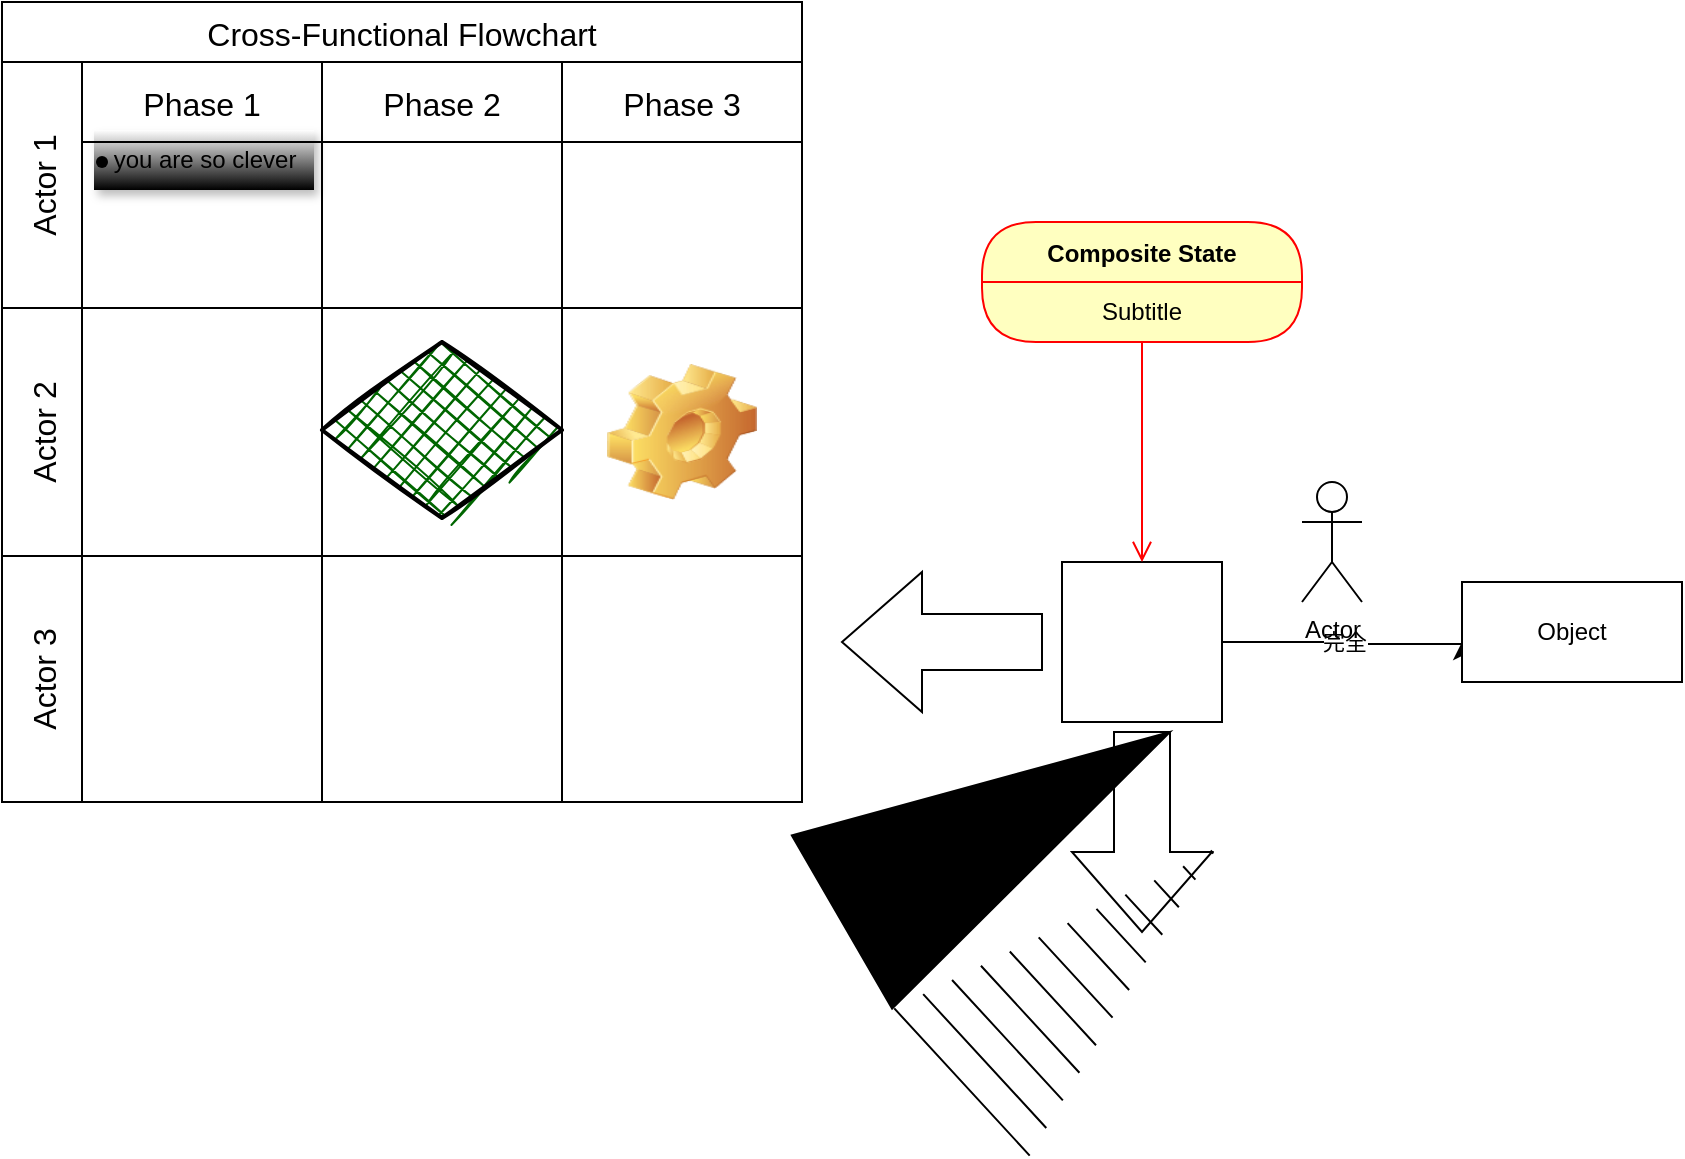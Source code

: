 <mxfile version="24.6.5" type="github">
  <diagram name="第 1 页" id="_B7B0oUs-S5gSMZ17LwN">
    <mxGraphModel dx="1846" dy="705" grid="1" gridSize="10" guides="1" tooltips="1" connect="1" arrows="1" fold="1" page="1" pageScale="1" pageWidth="827" pageHeight="1169" math="0" shadow="0">
      <root>
        <mxCell id="0" />
        <mxCell id="1" parent="0" />
        <mxCell id="XM1wub6FH8FJkrIBR4B5-11" style="edgeStyle=orthogonalEdgeStyle;rounded=0;orthogonalLoop=1;jettySize=auto;html=1;" edge="1" parent="1" source="XM1wub6FH8FJkrIBR4B5-10">
          <mxGeometry relative="1" as="geometry">
            <mxPoint x="570" y="360" as="targetPoint" />
            <Array as="points">
              <mxPoint x="510" y="360" />
              <mxPoint x="510" y="361" />
            </Array>
          </mxGeometry>
        </mxCell>
        <mxCell id="XM1wub6FH8FJkrIBR4B5-12" value="Text" style="edgeLabel;html=1;align=center;verticalAlign=middle;resizable=0;points=[];" vertex="1" connectable="0" parent="XM1wub6FH8FJkrIBR4B5-11">
          <mxGeometry x="0.017" relative="1" as="geometry">
            <mxPoint as="offset" />
          </mxGeometry>
        </mxCell>
        <mxCell id="XM1wub6FH8FJkrIBR4B5-13" value="完全" style="edgeLabel;html=1;align=center;verticalAlign=middle;resizable=0;points=[];" vertex="1" connectable="0" parent="XM1wub6FH8FJkrIBR4B5-11">
          <mxGeometry x="-0.017" relative="1" as="geometry">
            <mxPoint x="1" as="offset" />
          </mxGeometry>
        </mxCell>
        <mxCell id="XM1wub6FH8FJkrIBR4B5-10" value="" style="whiteSpace=wrap;html=1;aspect=fixed;" vertex="1" parent="1">
          <mxGeometry x="370" y="320" width="80" height="80" as="geometry" />
        </mxCell>
        <mxCell id="XM1wub6FH8FJkrIBR4B5-14" value="Actor" style="shape=umlActor;verticalLabelPosition=bottom;verticalAlign=top;html=1;outlineConnect=0;" vertex="1" parent="1">
          <mxGeometry x="490" y="280" width="30" height="60" as="geometry" />
        </mxCell>
        <mxCell id="XM1wub6FH8FJkrIBR4B5-15" value="Object" style="html=1;whiteSpace=wrap;" vertex="1" parent="1">
          <mxGeometry x="570" y="330" width="110" height="50" as="geometry" />
        </mxCell>
        <mxCell id="XM1wub6FH8FJkrIBR4B5-39" value="you are so clever" style="text;html=1;align=center;verticalAlign=middle;resizable=0;points=[];autosize=1;fillColor=default;strokeColor=none;gradientColor=default;shadow=1;" vertex="1" parent="1">
          <mxGeometry x="-114" y="104" width="110" height="30" as="geometry" />
        </mxCell>
        <mxCell id="XM1wub6FH8FJkrIBR4B5-16" value="Composite State" style="swimlane;fontStyle=1;align=center;verticalAlign=middle;childLayout=stackLayout;horizontal=1;startSize=30;horizontalStack=0;resizeParent=0;resizeLast=1;container=0;fontColor=#000000;collapsible=0;rounded=1;arcSize=30;strokeColor=#ff0000;fillColor=#ffffc0;swimlaneFillColor=#ffffc0;dropTarget=0;" vertex="1" parent="1">
          <mxGeometry x="330" y="150" width="160" height="60" as="geometry" />
        </mxCell>
        <mxCell id="XM1wub6FH8FJkrIBR4B5-17" value="Subtitle" style="text;html=1;strokeColor=none;fillColor=none;align=center;verticalAlign=middle;spacingLeft=4;spacingRight=4;whiteSpace=wrap;overflow=hidden;rotatable=0;fontColor=#000000;" vertex="1" parent="XM1wub6FH8FJkrIBR4B5-16">
          <mxGeometry y="30" width="160" height="30" as="geometry" />
        </mxCell>
        <mxCell id="XM1wub6FH8FJkrIBR4B5-18" value="" style="edgeStyle=orthogonalEdgeStyle;html=1;verticalAlign=bottom;endArrow=open;endSize=8;strokeColor=#ff0000;rounded=0;" edge="1" source="XM1wub6FH8FJkrIBR4B5-16" parent="1">
          <mxGeometry relative="1" as="geometry">
            <mxPoint x="410" y="320" as="targetPoint" />
          </mxGeometry>
        </mxCell>
        <mxCell id="XM1wub6FH8FJkrIBR4B5-19" value="" style="html=1;shadow=0;dashed=0;align=center;verticalAlign=middle;shape=mxgraph.arrows2.arrow;dy=0.6;dx=40;flipH=1;notch=0;" vertex="1" parent="1">
          <mxGeometry x="260" y="325" width="100" height="70" as="geometry" />
        </mxCell>
        <mxCell id="XM1wub6FH8FJkrIBR4B5-20" value="" style="html=1;shadow=0;dashed=0;align=center;verticalAlign=middle;shape=mxgraph.arrows2.arrow;dy=0.6;dx=40;flipH=1;notch=0;rotation=-90;" vertex="1" parent="1">
          <mxGeometry x="360" y="420" width="100" height="70" as="geometry" />
        </mxCell>
        <mxCell id="XM1wub6FH8FJkrIBR4B5-21" value="" style="shape=mxgraph.arrows2.wedgeArrow;html=1;bendable=0;startWidth=50;fillColor=strokeColor;defaultFillColor=invert;defaultGradientColor=invert;rounded=0;entryX=0;entryY=0;entryDx=0;entryDy=49;entryPerimeter=0;" edge="1" parent="1" target="XM1wub6FH8FJkrIBR4B5-20">
          <mxGeometry width="100" height="100" relative="1" as="geometry">
            <mxPoint x="260" y="500" as="sourcePoint" />
            <mxPoint x="360" y="400" as="targetPoint" />
          </mxGeometry>
        </mxCell>
        <mxCell id="XM1wub6FH8FJkrIBR4B5-22" value="" style="shape=mxgraph.arrows2.wedgeArrowDashed2;html=1;bendable=0;startWidth=50;stepSize=15;rounded=0;entryX=0;entryY=0;entryDx=60;entryDy=70;entryPerimeter=0;" edge="1" parent="1" target="XM1wub6FH8FJkrIBR4B5-20">
          <mxGeometry width="100" height="100" relative="1" as="geometry">
            <mxPoint x="320" y="580" as="sourcePoint" />
            <mxPoint x="420" y="480" as="targetPoint" />
          </mxGeometry>
        </mxCell>
        <mxCell id="XM1wub6FH8FJkrIBR4B5-23" value="Cross-Functional Flowchart" style="shape=table;childLayout=tableLayout;startSize=30;collapsible=0;recursiveResize=0;expand=0;fontSize=16;" vertex="1" parent="1">
          <mxGeometry x="-160" y="40" width="400" height="400" as="geometry" />
        </mxCell>
        <mxCell id="XM1wub6FH8FJkrIBR4B5-24" value="Actor 1" style="shape=tableRow;horizontal=0;swimlaneHead=0;swimlaneBody=0;top=0;left=0;strokeColor=inherit;bottom=0;right=0;dropTarget=0;fontStyle=0;fillColor=none;points=[[0,0.5],[1,0.5]];portConstraint=eastwest;startSize=40;collapsible=0;recursiveResize=0;expand=0;fontSize=16;" vertex="1" parent="XM1wub6FH8FJkrIBR4B5-23">
          <mxGeometry y="30" width="400" height="123" as="geometry" />
        </mxCell>
        <mxCell id="XM1wub6FH8FJkrIBR4B5-25" value="Phase 1" style="swimlane;swimlaneHead=0;swimlaneBody=0;fontStyle=0;strokeColor=inherit;connectable=0;fillColor=none;startSize=40;collapsible=0;recursiveResize=0;expand=0;fontSize=16;" vertex="1" parent="XM1wub6FH8FJkrIBR4B5-24">
          <mxGeometry x="40" width="120" height="123" as="geometry">
            <mxRectangle width="120" height="123" as="alternateBounds" />
          </mxGeometry>
        </mxCell>
        <mxCell id="XM1wub6FH8FJkrIBR4B5-38" value="" style="shape=waypoint;sketch=0;fillStyle=solid;size=6;pointerEvents=1;points=[];fillColor=none;resizable=0;rotatable=0;perimeter=centerPerimeter;snapToPoint=1;" vertex="1" parent="XM1wub6FH8FJkrIBR4B5-25">
          <mxGeometry y="40" width="20" height="20" as="geometry" />
        </mxCell>
        <mxCell id="XM1wub6FH8FJkrIBR4B5-26" value="Phase 2" style="swimlane;swimlaneHead=0;swimlaneBody=0;fontStyle=0;strokeColor=inherit;connectable=0;fillColor=none;startSize=40;collapsible=0;recursiveResize=0;expand=0;fontSize=16;" vertex="1" parent="XM1wub6FH8FJkrIBR4B5-24">
          <mxGeometry x="160" width="120" height="123" as="geometry">
            <mxRectangle width="120" height="123" as="alternateBounds" />
          </mxGeometry>
        </mxCell>
        <mxCell id="XM1wub6FH8FJkrIBR4B5-27" value="Phase 3" style="swimlane;swimlaneHead=0;swimlaneBody=0;fontStyle=0;strokeColor=inherit;connectable=0;fillColor=none;startSize=40;collapsible=0;recursiveResize=0;expand=0;fontSize=16;" vertex="1" parent="XM1wub6FH8FJkrIBR4B5-24">
          <mxGeometry x="280" width="120" height="123" as="geometry">
            <mxRectangle width="120" height="123" as="alternateBounds" />
          </mxGeometry>
        </mxCell>
        <mxCell id="XM1wub6FH8FJkrIBR4B5-28" value="Actor 2" style="shape=tableRow;horizontal=0;swimlaneHead=0;swimlaneBody=0;top=0;left=0;strokeColor=inherit;bottom=0;right=0;dropTarget=0;fontStyle=0;fillColor=none;points=[[0,0.5],[1,0.5]];portConstraint=eastwest;startSize=40;collapsible=0;recursiveResize=0;expand=0;fontSize=16;" vertex="1" parent="XM1wub6FH8FJkrIBR4B5-23">
          <mxGeometry y="153" width="400" height="124" as="geometry" />
        </mxCell>
        <mxCell id="XM1wub6FH8FJkrIBR4B5-29" value="" style="swimlane;swimlaneHead=0;swimlaneBody=0;fontStyle=0;connectable=0;strokeColor=inherit;fillColor=none;startSize=0;collapsible=0;recursiveResize=0;expand=0;fontSize=16;" vertex="1" parent="XM1wub6FH8FJkrIBR4B5-28">
          <mxGeometry x="40" width="120" height="124" as="geometry">
            <mxRectangle width="120" height="124" as="alternateBounds" />
          </mxGeometry>
        </mxCell>
        <mxCell id="XM1wub6FH8FJkrIBR4B5-30" value="" style="swimlane;swimlaneHead=0;swimlaneBody=0;fontStyle=0;connectable=0;strokeColor=inherit;fillColor=none;startSize=0;collapsible=0;recursiveResize=0;expand=0;fontSize=16;" vertex="1" parent="XM1wub6FH8FJkrIBR4B5-28">
          <mxGeometry x="160" width="120" height="124" as="geometry">
            <mxRectangle width="120" height="124" as="alternateBounds" />
          </mxGeometry>
        </mxCell>
        <mxCell id="XM1wub6FH8FJkrIBR4B5-36" value="" style="rhombus;whiteSpace=wrap;html=1;strokeWidth=2;fillWeight=-1;hachureGap=8;fillStyle=cross-hatch;fillColor=#006600;sketch=1;" vertex="1" parent="XM1wub6FH8FJkrIBR4B5-30">
          <mxGeometry y="17" width="120" height="88" as="geometry" />
        </mxCell>
        <mxCell id="XM1wub6FH8FJkrIBR4B5-31" value="" style="swimlane;swimlaneHead=0;swimlaneBody=0;fontStyle=0;connectable=0;strokeColor=inherit;fillColor=none;startSize=0;collapsible=0;recursiveResize=0;expand=0;fontSize=16;" vertex="1" parent="XM1wub6FH8FJkrIBR4B5-28">
          <mxGeometry x="280" width="120" height="124" as="geometry">
            <mxRectangle width="120" height="124" as="alternateBounds" />
          </mxGeometry>
        </mxCell>
        <mxCell id="XM1wub6FH8FJkrIBR4B5-37" value="" style="shape=image;html=1;verticalLabelPosition=bottom;verticalAlign=top;imageAspect=0;image=img/clipart/Gear_128x128.png" vertex="1" parent="XM1wub6FH8FJkrIBR4B5-31">
          <mxGeometry x="22.5" y="28" width="75" height="68" as="geometry" />
        </mxCell>
        <mxCell id="XM1wub6FH8FJkrIBR4B5-32" value="Actor 3" style="shape=tableRow;horizontal=0;swimlaneHead=0;swimlaneBody=0;top=0;left=0;strokeColor=inherit;bottom=0;right=0;dropTarget=0;fontStyle=0;fillColor=none;points=[[0,0.5],[1,0.5]];portConstraint=eastwest;startSize=40;collapsible=0;recursiveResize=0;expand=0;fontSize=16;" vertex="1" parent="XM1wub6FH8FJkrIBR4B5-23">
          <mxGeometry y="277" width="400" height="123" as="geometry" />
        </mxCell>
        <mxCell id="XM1wub6FH8FJkrIBR4B5-33" value="" style="swimlane;swimlaneHead=0;swimlaneBody=0;fontStyle=0;connectable=0;strokeColor=inherit;fillColor=none;startSize=0;collapsible=0;recursiveResize=0;expand=0;fontSize=16;" vertex="1" parent="XM1wub6FH8FJkrIBR4B5-32">
          <mxGeometry x="40" width="120" height="123" as="geometry">
            <mxRectangle width="120" height="123" as="alternateBounds" />
          </mxGeometry>
        </mxCell>
        <mxCell id="XM1wub6FH8FJkrIBR4B5-34" value="" style="swimlane;swimlaneHead=0;swimlaneBody=0;fontStyle=0;connectable=0;strokeColor=inherit;fillColor=none;startSize=0;collapsible=0;recursiveResize=0;expand=0;fontSize=16;" vertex="1" parent="XM1wub6FH8FJkrIBR4B5-32">
          <mxGeometry x="160" width="120" height="123" as="geometry">
            <mxRectangle width="120" height="123" as="alternateBounds" />
          </mxGeometry>
        </mxCell>
        <mxCell id="XM1wub6FH8FJkrIBR4B5-35" value="" style="swimlane;swimlaneHead=0;swimlaneBody=0;fontStyle=0;connectable=0;strokeColor=inherit;fillColor=none;startSize=0;collapsible=0;recursiveResize=0;expand=0;fontSize=16;" vertex="1" parent="XM1wub6FH8FJkrIBR4B5-32">
          <mxGeometry x="280" width="120" height="123" as="geometry">
            <mxRectangle width="120" height="123" as="alternateBounds" />
          </mxGeometry>
        </mxCell>
      </root>
    </mxGraphModel>
  </diagram>
</mxfile>
